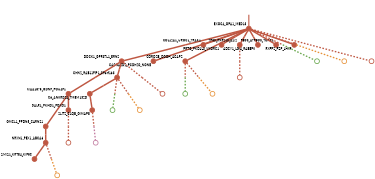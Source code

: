strict digraph  {
graph[splines=false]; nodesep=0.7; rankdir=TB; ranksep=0.6; forcelabels=true; dpi=600; size=2.5;
0 [color="#be5742ff", fillcolor="#be5742ff", fixedsize=true, fontname=Lato, fontsize="12pt", height="0.25", label="", penwidth=3, shape=circle, style=filled, xlabel=EXOC4_OPA1_MED13];
2 [color="#be5742ff", fillcolor="#be5742ff", fixedsize=true, fontname=Lato, fontsize="12pt", height="0.25", label="", penwidth=3, shape=circle, style=filled, xlabel=DOCK1_GPR37L1_ERN2];
4 [color="#be5742ff", fillcolor="#be5742ff", fixedsize=true, fontname=Lato, fontsize="12pt", height="0.25", label="", penwidth=3, shape=circle, style=filled, xlabel=CACNA2D2_PCDH20_NONE];
5 [color="#be5742ff", fillcolor="#be5742ff", fixedsize=true, fontname=Lato, fontsize="12pt", height="0.25", label="", penwidth=3, shape=circle, style=filled, xlabel=CORO2B_OGDH_ACAP2];
7 [color="#be5742ff", fillcolor="#be5742ff", fixedsize=true, fontname=Lato, fontsize="12pt", height="0.25", label="", penwidth=3, shape=circle, style=filled, xlabel=COL12A1_UROC1_TRAK1];
8 [color="#be5742ff", fillcolor="#be5742ff", fixedsize=true, fontname=Lato, fontsize="12pt", height="0.25", label="", penwidth=3, shape=circle, style=filled, xlabel=PRTG_PKD1L3_VKORC1];
11 [color="#be5742ff", fillcolor="#be5742ff", fixedsize=true, fontname=Lato, fontsize="12pt", height="0.25", label="", penwidth=3, shape=circle, style=filled, xlabel=TP53_RNF213_AZI2];
15 [color="#be5742ff", fillcolor="#be5742ff", fixedsize=true, fontname=Lato, fontsize="12pt", height="0.25", label="", penwidth=3, shape=circle, style=filled, xlabel=ADCY1_LGI4_RABEPK];
16 [color="#be5742ff", fillcolor="#be5742ff", fixedsize=true, fontname=Lato, fontsize="12pt", height="0.25", label="", penwidth=3, shape=circle, style=filled, xlabel=PEG3_ATP5G3_TOP3A];
17 [color="#be5742ff", fillcolor="#be5742ff", fixedsize=true, fontname=Lato, fontsize="12pt", height="0.25", label="", penwidth=3, shape=circle, style=filled, xlabel=RXFP2_PZP_LHX9];
18 [color="#6aa84fff", fillcolor="#6aa84fff", fixedsize=true, fontname=Lato, fontsize="12pt", height="0.25", label="", penwidth=3, shape=circle, style=solid, xlabel=""];
22 [color="#e69138ff", fillcolor="#e69138ff", fixedsize=true, fontname=Lato, fontsize="12pt", height="0.25", label="", penwidth=3, shape=circle, style=solid, xlabel=""];
26 [color="#be5742ff", fillcolor="#be5742ff", fixedsize=true, fontname=Lato, fontsize="12pt", height="0.25", label="", penwidth=3, shape=circle, style=solid, xlabel=""];
1 [color="#be5742ff", fillcolor="#be5742ff", fixedsize=true, fontname=Lato, fontsize="12pt", height="0.25", label="", penwidth=3, shape=circle, style=filled, xlabel=GMCL1_PFDN5_CARNS1];
14 [color="#be5742ff", fillcolor="#be5742ff", fixedsize=true, fontname=Lato, fontsize="12pt", height="0.25", label="", penwidth=3, shape=circle, style=filled, xlabel=NRXN1_PEX1_ABCA6];
3 [color="#be5742ff", fillcolor="#be5742ff", fixedsize=true, fontname=Lato, fontsize="12pt", height="0.25", label="", penwidth=3, shape=circle, style=filled, xlabel=KIAA1875_GDNF_POU4F1];
10 [color="#be5742ff", fillcolor="#be5742ff", fixedsize=true, fontname=Lato, fontsize="12pt", height="0.25", label="", penwidth=3, shape=circle, style=filled, xlabel=CHN2_RAB11FIP1_C9orf163];
27 [color="#be5742ff", fillcolor="#be5742ff", fixedsize=true, fontname=Lato, fontsize="12pt", height="0.25", label="", penwidth=3, shape=circle, style=solid, xlabel=""];
6 [color="#be5742ff", fillcolor="#be5742ff", fixedsize=true, fontname=Lato, fontsize="12pt", height="0.25", label="", penwidth=3, shape=circle, style=filled, xlabel=GALR1_PKHD1_FOXO1];
19 [color="#6aa84fff", fillcolor="#6aa84fff", fixedsize=true, fontname=Lato, fontsize="12pt", height="0.25", label="", penwidth=3, shape=circle, style=solid, xlabel=""];
23 [color="#e69138ff", fillcolor="#e69138ff", fixedsize=true, fontname=Lato, fontsize="12pt", height="0.25", label="", penwidth=3, shape=circle, style=solid, xlabel=""];
28 [color="#be5742ff", fillcolor="#be5742ff", fixedsize=true, fontname=Lato, fontsize="12pt", height="0.25", label="", penwidth=3, shape=circle, style=solid, xlabel=""];
13 [color="#be5742ff", fillcolor="#be5742ff", fixedsize=true, fontname=Lato, fontsize="12pt", height="0.25", label="", penwidth=3, shape=circle, style=filled, xlabel=C6_ANKRD24_TMEM132D];
20 [color="#6aa84fff", fillcolor="#6aa84fff", fixedsize=true, fontname=Lato, fontsize="12pt", height="0.25", label="", penwidth=3, shape=circle, style=solid, xlabel=""];
24 [color="#e69138ff", fillcolor="#e69138ff", fixedsize=true, fontname=Lato, fontsize="12pt", height="0.25", label="", penwidth=3, shape=circle, style=solid, xlabel=""];
29 [color="#be5742ff", fillcolor="#be5742ff", fixedsize=true, fontname=Lato, fontsize="12pt", height="0.25", label="", penwidth=3, shape=circle, style=solid, xlabel=""];
12 [color="#be5742ff", fillcolor="#be5742ff", fixedsize=true, fontname=Lato, fontsize="12pt", height="0.25", label="", penwidth=3, shape=circle, style=filled, xlabel=SLIT2_C1QB_GIMAP8];
21 [color="#c27ba0ff", fillcolor="#c27ba0ff", fixedsize=true, fontname=Lato, fontsize="12pt", height="0.25", label="", penwidth=3, shape=circle, style=solid, xlabel=""];
9 [color="#be5742ff", fillcolor="#be5742ff", fixedsize=true, fontname=Lato, fontsize="12pt", height="0.25", label="", penwidth=3, shape=circle, style=filled, xlabel=ZMIZ1_KRT84_KIF5C];
25 [color="#e69138ff", fillcolor="#e69138ff", fixedsize=true, fontname=Lato, fontsize="12pt", height="0.25", label="", penwidth=3, shape=circle, style=solid, xlabel=""];
normal [label="", penwidth=3, style=invis, xlabel=EXOC4_OPA1_MED13];
0 -> 2  [arrowsize=0, color="#be5742ff;0.5:#be5742ff", minlen="2.0", penwidth="5.5", style=solid];
0 -> 4  [arrowsize=0, color="#be5742ff;0.5:#be5742ff", minlen="2.0", penwidth="5.5", style=solid];
0 -> 5  [arrowsize=0, color="#be5742ff;0.5:#be5742ff", minlen="2.0", penwidth="5.5", style=solid];
0 -> 7  [arrowsize=0, color="#be5742ff;0.5:#be5742ff", minlen="1.7999999523162842", penwidth="5.5", style=solid];
0 -> 8  [arrowsize=0, color="#be5742ff;0.5:#be5742ff", minlen="1.7999999523162842", penwidth="5.5", style=solid];
0 -> 11  [arrowsize=0, color="#be5742ff;0.5:#be5742ff", minlen="1.600000023841858", penwidth="5.5", style=solid];
0 -> 15  [arrowsize=0, color="#be5742ff;0.5:#be5742ff", minlen="1.1999999284744263", penwidth="5.5", style=solid];
0 -> 16  [arrowsize=0, color="#be5742ff;0.5:#be5742ff", minlen="1.1999999284744263", penwidth="5.5", style=solid];
0 -> 17  [arrowsize=0, color="#be5742ff;0.5:#be5742ff", minlen="1.0", penwidth="5.5", style=solid];
0 -> 18  [arrowsize=0, color="#be5742ff;0.5:#6aa84fff", minlen="2.0", penwidth=5, style=dashed];
0 -> 22  [arrowsize=0, color="#be5742ff;0.5:#e69138ff", minlen="2.0", penwidth=5, style=dashed];
0 -> 26  [arrowsize=0, color="#be5742ff;0.5:#be5742ff", minlen="2.0", penwidth=5, style=dashed];
2 -> 3  [arrowsize=0, color="#be5742ff;0.5:#be5742ff", minlen="2.0", penwidth="5.5", style=solid];
2 -> 10  [arrowsize=0, color="#be5742ff;0.5:#be5742ff", minlen="1.600000023841858", penwidth="5.5", style=solid];
2 -> 27  [arrowsize=0, color="#be5742ff;0.5:#be5742ff", minlen="2.0", penwidth=5, style=dashed];
5 -> 19  [arrowsize=0, color="#be5742ff;0.5:#6aa84fff", minlen="2.0", penwidth=5, style=dashed];
5 -> 23  [arrowsize=0, color="#be5742ff;0.5:#e69138ff", minlen="2.0", penwidth=5, style=dashed];
11 -> 29  [arrowsize=0, color="#be5742ff;0.5:#be5742ff", minlen="2.0", penwidth=5, style=dashed];
1 -> 14  [arrowsize=0, color="#be5742ff;0.5:#be5742ff", minlen="1.1999999284744263", penwidth="5.5", style=solid];
14 -> 9  [arrowsize=0, color="#be5742ff;0.5:#be5742ff", minlen="1.600000023841858", penwidth="5.5", style=solid];
14 -> 25  [arrowsize=0, color="#be5742ff;0.5:#e69138ff", minlen="2.0", penwidth=5, style=dashed];
3 -> 1  [arrowsize=0, color="#be5742ff;0.5:#be5742ff", minlen="2.0", penwidth="5.5", style=solid];
3 -> 6  [arrowsize=0, color="#be5742ff;0.5:#be5742ff", minlen="1.7999999523162842", penwidth="5.5", style=solid];
10 -> 13  [arrowsize=0, color="#be5742ff;0.5:#be5742ff", minlen="1.1999999284744263", penwidth="5.5", style=solid];
10 -> 20  [arrowsize=0, color="#be5742ff;0.5:#6aa84fff", minlen="2.0", penwidth=5, style=dashed];
10 -> 24  [arrowsize=0, color="#be5742ff;0.5:#e69138ff", minlen="2.0", penwidth=5, style=dashed];
6 -> 28  [arrowsize=0, color="#be5742ff;0.5:#be5742ff", minlen="2.0", penwidth=5, style=dashed];
13 -> 12  [arrowsize=0, color="#be5742ff;0.5:#be5742ff", minlen="1.399999976158142", penwidth="5.5", style=solid];
12 -> 21  [arrowsize=0, color="#be5742ff;0.5:#c27ba0ff", minlen="2.0", penwidth=5, style=dashed];
normal -> 0  [arrowsize=0, color="#be5742ff", label="", penwidth=4, style=solid];
}
